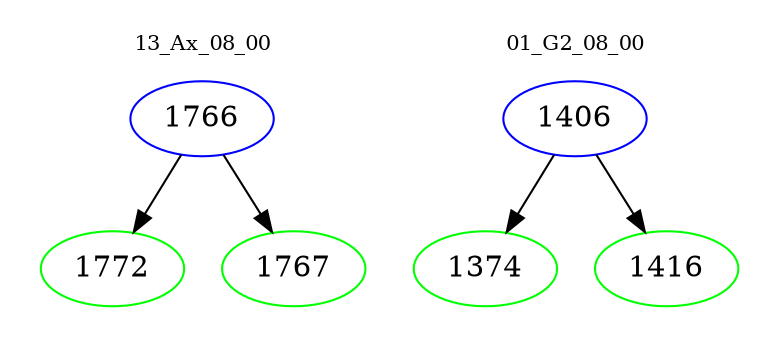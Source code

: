 digraph{
subgraph cluster_0 {
color = white
label = "13_Ax_08_00";
fontsize=10;
T0_1766 [label="1766", color="blue"]
T0_1766 -> T0_1772 [color="black"]
T0_1772 [label="1772", color="green"]
T0_1766 -> T0_1767 [color="black"]
T0_1767 [label="1767", color="green"]
}
subgraph cluster_1 {
color = white
label = "01_G2_08_00";
fontsize=10;
T1_1406 [label="1406", color="blue"]
T1_1406 -> T1_1374 [color="black"]
T1_1374 [label="1374", color="green"]
T1_1406 -> T1_1416 [color="black"]
T1_1416 [label="1416", color="green"]
}
}
